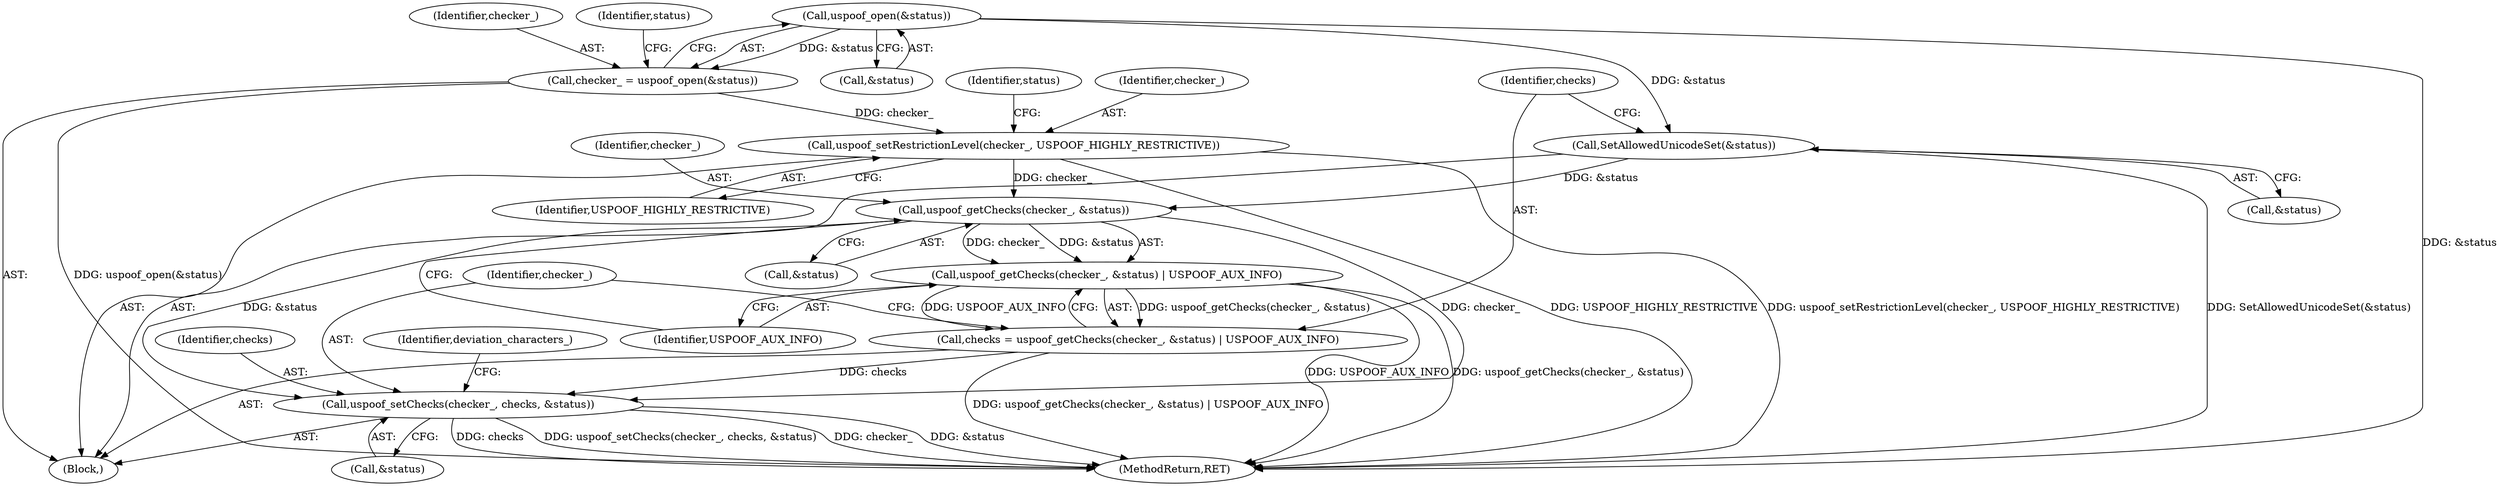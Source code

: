 digraph "0_Chrome_d616695bd68610e75b90d734d72d42534bf01b82@API" {
"1000109" [label="(Call,uspoof_open(&status))"];
"1000107" [label="(Call,checker_ = uspoof_open(&status))"];
"1000120" [label="(Call,uspoof_setRestrictionLevel(checker_, USPOOF_HIGHLY_RESTRICTIVE))"];
"1000130" [label="(Call,uspoof_getChecks(checker_, &status))"];
"1000129" [label="(Call,uspoof_getChecks(checker_, &status) | USPOOF_AUX_INFO)"];
"1000127" [label="(Call,checks = uspoof_getChecks(checker_, &status) | USPOOF_AUX_INFO)"];
"1000135" [label="(Call,uspoof_setChecks(checker_, checks, &status))"];
"1000123" [label="(Call,SetAllowedUnicodeSet(&status))"];
"1000141" [label="(Identifier,deviation_characters_)"];
"1000138" [label="(Call,&status)"];
"1000110" [label="(Call,&status)"];
"1000108" [label="(Identifier,checker_)"];
"1000123" [label="(Call,SetAllowedUnicodeSet(&status))"];
"1000136" [label="(Identifier,checker_)"];
"1000129" [label="(Call,uspoof_getChecks(checker_, &status) | USPOOF_AUX_INFO)"];
"1000135" [label="(Call,uspoof_setChecks(checker_, checks, &status))"];
"1000219" [label="(MethodReturn,RET)"];
"1000131" [label="(Identifier,checker_)"];
"1000107" [label="(Call,checker_ = uspoof_open(&status))"];
"1000134" [label="(Identifier,USPOOF_AUX_INFO)"];
"1000122" [label="(Identifier,USPOOF_HIGHLY_RESTRICTIVE)"];
"1000128" [label="(Identifier,checks)"];
"1000102" [label="(Block,)"];
"1000132" [label="(Call,&status)"];
"1000125" [label="(Identifier,status)"];
"1000120" [label="(Call,uspoof_setRestrictionLevel(checker_, USPOOF_HIGHLY_RESTRICTIVE))"];
"1000137" [label="(Identifier,checks)"];
"1000127" [label="(Call,checks = uspoof_getChecks(checker_, &status) | USPOOF_AUX_INFO)"];
"1000114" [label="(Identifier,status)"];
"1000130" [label="(Call,uspoof_getChecks(checker_, &status))"];
"1000121" [label="(Identifier,checker_)"];
"1000109" [label="(Call,uspoof_open(&status))"];
"1000124" [label="(Call,&status)"];
"1000109" -> "1000107"  [label="AST: "];
"1000109" -> "1000110"  [label="CFG: "];
"1000110" -> "1000109"  [label="AST: "];
"1000107" -> "1000109"  [label="CFG: "];
"1000109" -> "1000219"  [label="DDG: &status"];
"1000109" -> "1000107"  [label="DDG: &status"];
"1000109" -> "1000123"  [label="DDG: &status"];
"1000107" -> "1000102"  [label="AST: "];
"1000108" -> "1000107"  [label="AST: "];
"1000114" -> "1000107"  [label="CFG: "];
"1000107" -> "1000219"  [label="DDG: uspoof_open(&status)"];
"1000107" -> "1000120"  [label="DDG: checker_"];
"1000120" -> "1000102"  [label="AST: "];
"1000120" -> "1000122"  [label="CFG: "];
"1000121" -> "1000120"  [label="AST: "];
"1000122" -> "1000120"  [label="AST: "];
"1000125" -> "1000120"  [label="CFG: "];
"1000120" -> "1000219"  [label="DDG: uspoof_setRestrictionLevel(checker_, USPOOF_HIGHLY_RESTRICTIVE)"];
"1000120" -> "1000219"  [label="DDG: USPOOF_HIGHLY_RESTRICTIVE"];
"1000120" -> "1000130"  [label="DDG: checker_"];
"1000130" -> "1000129"  [label="AST: "];
"1000130" -> "1000132"  [label="CFG: "];
"1000131" -> "1000130"  [label="AST: "];
"1000132" -> "1000130"  [label="AST: "];
"1000134" -> "1000130"  [label="CFG: "];
"1000130" -> "1000129"  [label="DDG: checker_"];
"1000130" -> "1000129"  [label="DDG: &status"];
"1000123" -> "1000130"  [label="DDG: &status"];
"1000130" -> "1000135"  [label="DDG: checker_"];
"1000130" -> "1000135"  [label="DDG: &status"];
"1000129" -> "1000127"  [label="AST: "];
"1000129" -> "1000134"  [label="CFG: "];
"1000134" -> "1000129"  [label="AST: "];
"1000127" -> "1000129"  [label="CFG: "];
"1000129" -> "1000219"  [label="DDG: uspoof_getChecks(checker_, &status)"];
"1000129" -> "1000219"  [label="DDG: USPOOF_AUX_INFO"];
"1000129" -> "1000127"  [label="DDG: uspoof_getChecks(checker_, &status)"];
"1000129" -> "1000127"  [label="DDG: USPOOF_AUX_INFO"];
"1000127" -> "1000102"  [label="AST: "];
"1000128" -> "1000127"  [label="AST: "];
"1000136" -> "1000127"  [label="CFG: "];
"1000127" -> "1000219"  [label="DDG: uspoof_getChecks(checker_, &status) | USPOOF_AUX_INFO"];
"1000127" -> "1000135"  [label="DDG: checks"];
"1000135" -> "1000102"  [label="AST: "];
"1000135" -> "1000138"  [label="CFG: "];
"1000136" -> "1000135"  [label="AST: "];
"1000137" -> "1000135"  [label="AST: "];
"1000138" -> "1000135"  [label="AST: "];
"1000141" -> "1000135"  [label="CFG: "];
"1000135" -> "1000219"  [label="DDG: uspoof_setChecks(checker_, checks, &status)"];
"1000135" -> "1000219"  [label="DDG: checker_"];
"1000135" -> "1000219"  [label="DDG: &status"];
"1000135" -> "1000219"  [label="DDG: checks"];
"1000123" -> "1000102"  [label="AST: "];
"1000123" -> "1000124"  [label="CFG: "];
"1000124" -> "1000123"  [label="AST: "];
"1000128" -> "1000123"  [label="CFG: "];
"1000123" -> "1000219"  [label="DDG: SetAllowedUnicodeSet(&status)"];
}
